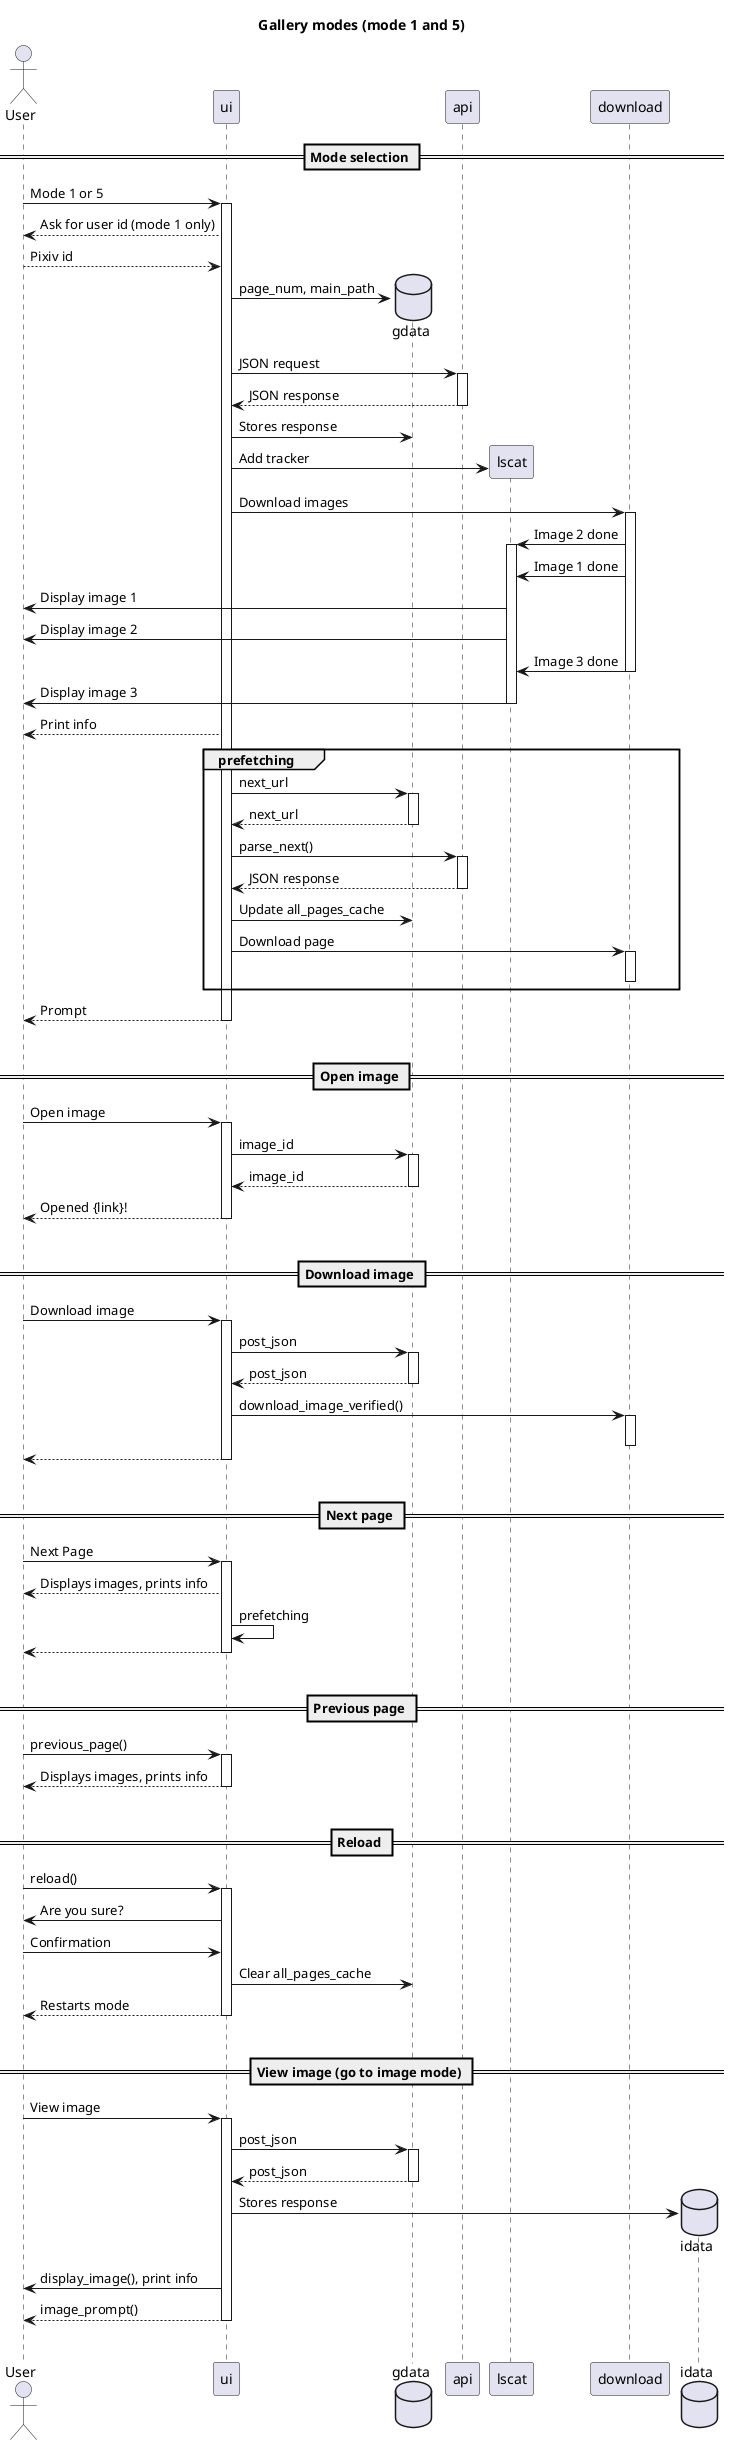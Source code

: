 @startuml
title Gallery modes (mode 1 and 5)

actor User

== Mode selection ==
User -> ui ++: Mode 1 or 5
ui --> User: Ask for user id (mode 1 only)
User --> ui: Pixiv id
database gdata
create gdata
ui -> gdata: page_num, main_path
ui -> api ++: JSON request
return JSON response
ui -> gdata: Stores response
create lscat
ui -> lscat: Add tracker
ui -> download: Download images
activate download
download -> lscat ++: Image 2 done
download -> lscat: Image 1 done
lscat -> User: Display image 1
lscat -> User: Display image 2
download -> lscat: Image 3 done
deactivate download
lscat -> User: Display image 3
deactivate lscat
ui --> User: Print info
group prefetching
    ui -> gdata ++: next_url
    return next_url
    ui -> api ++: parse_next()
    return JSON response
    ui -> gdata: Update all_pages_cache
    ui -> download: Download page
    activate download
    deactivate download
end
return Prompt
|||

== Open image ==
User -> ui ++: Open image
ui -> gdata ++: image_id
return image_id
return Opened {link}!
|||

== Download image ==
User -> ui ++: Download image
ui -> gdata ++: post_json
return post_json
ui -> download: download_image_verified()
activate download
deactivate download
return
|||

== Next page ==
User -> ui ++: Next Page
ui --> User: Displays images, prints info
ui -> ui: prefetching
return
|||

== Previous page ==
User -> ui ++: previous_page()
return Displays images, prints info
|||

== Reload ==
User -> ui ++: reload()
ui -> User: Are you sure?
User -> ui: Confirmation
ui -> gdata: Clear all_pages_cache
return Restarts mode
|||

== View image (go to image mode) ==
User -> ui ++: View image
ui -> gdata ++: post_json
return post_json
database idata
create idata
ui -> idata: Stores response
ui -> User: display_image(), print info
return image_prompt()
|||


@enduml


